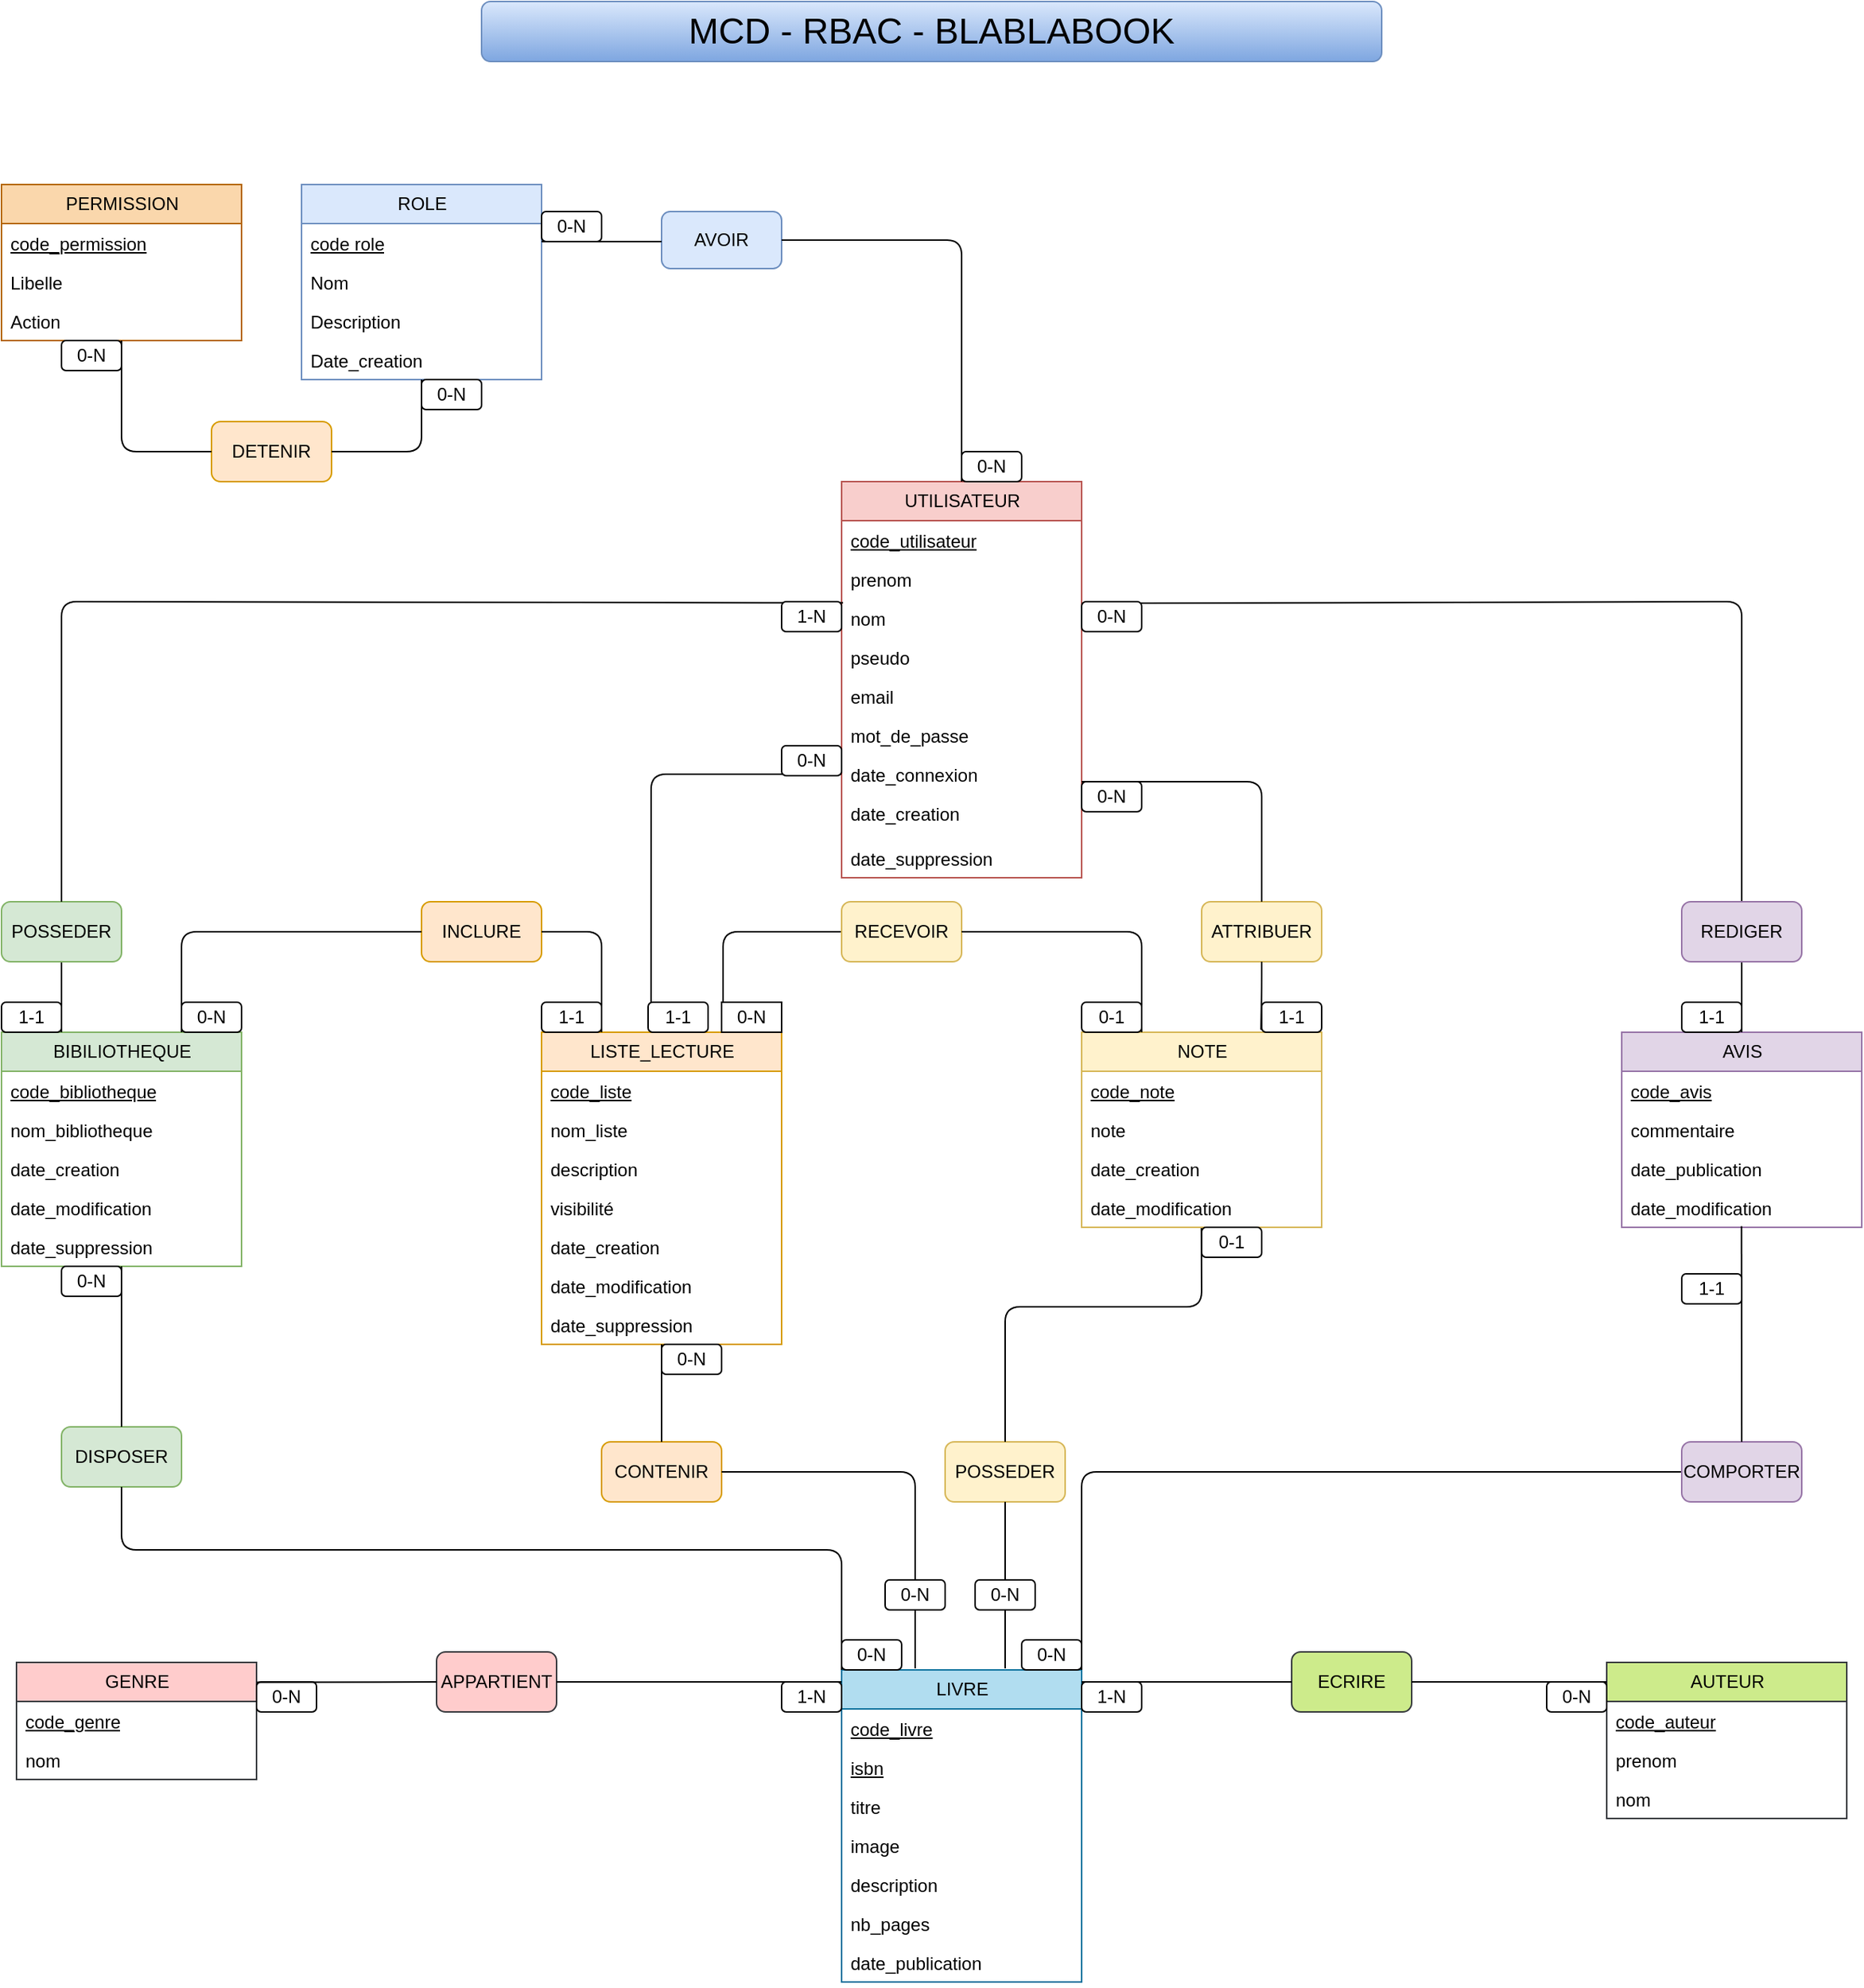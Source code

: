 <mxfile>
    <diagram id="BFmfQF71qOe-HQWVb1QU" name="Page-1">
        <mxGraphModel dx="1032" dy="620" grid="0" gridSize="10" guides="1" tooltips="1" connect="1" arrows="1" fold="1" page="1" pageScale="1" pageWidth="4681" pageHeight="3300" background="#FFFFFF" math="0" shadow="0">
            <root>
                <mxCell id="0"/>
                <mxCell id="1" parent="0"/>
                <mxCell id="2" value="ROLE" style="swimlane;fontStyle=0;childLayout=stackLayout;horizontal=1;startSize=26;fillColor=#dae8fc;horizontalStack=0;resizeParent=1;resizeParentMax=0;resizeLast=0;collapsible=1;marginBottom=0;html=1;strokeColor=#6c8ebf;" parent="1" vertex="1">
                    <mxGeometry x="320" y="242" width="160" height="130" as="geometry"/>
                </mxCell>
                <mxCell id="101" value="&lt;u&gt;code role&lt;/u&gt;" style="text;strokeColor=none;fillColor=none;align=left;verticalAlign=top;spacingLeft=4;spacingRight=4;overflow=hidden;rotatable=0;points=[[0,0.5],[1,0.5]];portConstraint=eastwest;whiteSpace=wrap;html=1;" parent="2" vertex="1">
                    <mxGeometry y="26" width="160" height="26" as="geometry"/>
                </mxCell>
                <mxCell id="3" value="Nom" style="text;strokeColor=none;fillColor=none;align=left;verticalAlign=top;spacingLeft=4;spacingRight=4;overflow=hidden;rotatable=0;points=[[0,0.5],[1,0.5]];portConstraint=eastwest;whiteSpace=wrap;html=1;" parent="2" vertex="1">
                    <mxGeometry y="52" width="160" height="26" as="geometry"/>
                </mxCell>
                <mxCell id="4" value="Description" style="text;strokeColor=none;fillColor=none;align=left;verticalAlign=top;spacingLeft=4;spacingRight=4;overflow=hidden;rotatable=0;points=[[0,0.5],[1,0.5]];portConstraint=eastwest;whiteSpace=wrap;html=1;" parent="2" vertex="1">
                    <mxGeometry y="78" width="160" height="26" as="geometry"/>
                </mxCell>
                <mxCell id="5" value="Date_creation" style="text;strokeColor=none;fillColor=none;align=left;verticalAlign=top;spacingLeft=4;spacingRight=4;overflow=hidden;rotatable=0;points=[[0,0.5],[1,0.5]];portConstraint=eastwest;whiteSpace=wrap;html=1;" parent="2" vertex="1">
                    <mxGeometry y="104" width="160" height="26" as="geometry"/>
                </mxCell>
                <mxCell id="6" value="PERMISSION" style="swimlane;fontStyle=0;childLayout=stackLayout;horizontal=1;startSize=26;fillColor=#fad7ac;horizontalStack=0;resizeParent=1;resizeParentMax=0;resizeLast=0;collapsible=1;marginBottom=0;html=1;strokeColor=#b46504;" parent="1" vertex="1">
                    <mxGeometry x="120" y="242" width="160" height="104" as="geometry"/>
                </mxCell>
                <mxCell id="7" value="&lt;u&gt;code_permission&lt;/u&gt;" style="text;strokeColor=none;fillColor=none;align=left;verticalAlign=top;spacingLeft=4;spacingRight=4;overflow=hidden;rotatable=0;points=[[0,0.5],[1,0.5]];portConstraint=eastwest;whiteSpace=wrap;html=1;" parent="6" vertex="1">
                    <mxGeometry y="26" width="160" height="26" as="geometry"/>
                </mxCell>
                <mxCell id="8" value="Libelle" style="text;strokeColor=none;fillColor=none;align=left;verticalAlign=top;spacingLeft=4;spacingRight=4;overflow=hidden;rotatable=0;points=[[0,0.5],[1,0.5]];portConstraint=eastwest;whiteSpace=wrap;html=1;" parent="6" vertex="1">
                    <mxGeometry y="52" width="160" height="26" as="geometry"/>
                </mxCell>
                <mxCell id="9" value="Action" style="text;strokeColor=none;fillColor=none;align=left;verticalAlign=top;spacingLeft=4;spacingRight=4;overflow=hidden;rotatable=0;points=[[0,0.5],[1,0.5]];portConstraint=eastwest;whiteSpace=wrap;html=1;" parent="6" vertex="1">
                    <mxGeometry y="78" width="160" height="26" as="geometry"/>
                </mxCell>
                <mxCell id="10" value="UTILISATEUR" style="swimlane;fontStyle=0;childLayout=stackLayout;horizontal=1;startSize=26;fillColor=#f8cecc;horizontalStack=0;resizeParent=1;resizeParentMax=0;resizeLast=0;collapsible=1;marginBottom=0;html=1;strokeColor=#b85450;" parent="1" vertex="1">
                    <mxGeometry x="680" y="440" width="160" height="264" as="geometry"/>
                </mxCell>
                <mxCell id="107" value="&lt;u&gt;code_utilisateur&lt;/u&gt;" style="text;strokeColor=none;fillColor=none;align=left;verticalAlign=top;spacingLeft=4;spacingRight=4;overflow=hidden;rotatable=0;points=[[0,0.5],[1,0.5]];portConstraint=eastwest;whiteSpace=wrap;html=1;" parent="10" vertex="1">
                    <mxGeometry y="26" width="160" height="26" as="geometry"/>
                </mxCell>
                <mxCell id="112" value="prenom" style="text;strokeColor=none;fillColor=none;align=left;verticalAlign=top;spacingLeft=4;spacingRight=4;overflow=hidden;rotatable=0;points=[[0,0.5],[1,0.5]];portConstraint=eastwest;whiteSpace=wrap;html=1;" parent="10" vertex="1">
                    <mxGeometry y="52" width="160" height="26" as="geometry"/>
                </mxCell>
                <mxCell id="111" value="nom" style="text;strokeColor=none;fillColor=none;align=left;verticalAlign=top;spacingLeft=4;spacingRight=4;overflow=hidden;rotatable=0;points=[[0,0.5],[1,0.5]];portConstraint=eastwest;whiteSpace=wrap;html=1;" parent="10" vertex="1">
                    <mxGeometry y="78" width="160" height="26" as="geometry"/>
                </mxCell>
                <mxCell id="13" value="pseudo" style="text;strokeColor=none;fillColor=none;align=left;verticalAlign=top;spacingLeft=4;spacingRight=4;overflow=hidden;rotatable=0;points=[[0,0.5],[1,0.5]];portConstraint=eastwest;whiteSpace=wrap;html=1;" parent="10" vertex="1">
                    <mxGeometry y="104" width="160" height="26" as="geometry"/>
                </mxCell>
                <mxCell id="11" value="email" style="text;strokeColor=none;fillColor=none;align=left;verticalAlign=top;spacingLeft=4;spacingRight=4;overflow=hidden;rotatable=0;points=[[0,0.5],[1,0.5]];portConstraint=eastwest;whiteSpace=wrap;html=1;" parent="10" vertex="1">
                    <mxGeometry y="130" width="160" height="26" as="geometry"/>
                </mxCell>
                <mxCell id="12" value="mot_de_passe" style="text;strokeColor=none;fillColor=none;align=left;verticalAlign=top;spacingLeft=4;spacingRight=4;overflow=hidden;rotatable=0;points=[[0,0.5],[1,0.5]];portConstraint=eastwest;whiteSpace=wrap;html=1;" parent="10" vertex="1">
                    <mxGeometry y="156" width="160" height="26" as="geometry"/>
                </mxCell>
                <mxCell id="15" value="date_connexion" style="text;strokeColor=none;fillColor=none;align=left;verticalAlign=top;spacingLeft=4;spacingRight=4;overflow=hidden;rotatable=0;points=[[0,0.5],[1,0.5]];portConstraint=eastwest;whiteSpace=wrap;html=1;" parent="10" vertex="1">
                    <mxGeometry y="182" width="160" height="26" as="geometry"/>
                </mxCell>
                <mxCell id="14" value="date_creation" style="text;strokeColor=none;fillColor=none;align=left;verticalAlign=top;spacingLeft=4;spacingRight=4;overflow=hidden;rotatable=0;points=[[0,0.5],[1,0.5]];portConstraint=eastwest;whiteSpace=wrap;html=1;" parent="10" vertex="1">
                    <mxGeometry y="208" width="160" height="26" as="geometry"/>
                </mxCell>
                <mxCell id="106" value="&lt;u&gt;email&lt;/u&gt;" style="text;strokeColor=none;fillColor=none;align=left;verticalAlign=top;spacingLeft=4;spacingRight=4;overflow=hidden;rotatable=0;points=[[0,0.5],[1,0.5]];portConstraint=eastwest;whiteSpace=wrap;html=1;" parent="10" vertex="1">
                    <mxGeometry y="234" width="160" height="4" as="geometry"/>
                </mxCell>
                <mxCell id="238" value="date_suppression" style="text;strokeColor=none;fillColor=none;align=left;verticalAlign=top;spacingLeft=4;spacingRight=4;overflow=hidden;rotatable=0;points=[[0,0.5],[1,0.5]];portConstraint=eastwest;whiteSpace=wrap;html=1;" parent="10" vertex="1">
                    <mxGeometry y="238" width="160" height="26" as="geometry"/>
                </mxCell>
                <mxCell id="17" value="BIBILIOTHEQUE" style="swimlane;fontStyle=0;childLayout=stackLayout;horizontal=1;startSize=26;fillColor=#d5e8d4;horizontalStack=0;resizeParent=1;resizeParentMax=0;resizeLast=0;collapsible=1;marginBottom=0;html=1;strokeColor=#82b366;" parent="1" vertex="1">
                    <mxGeometry x="120" y="807" width="160" height="156" as="geometry"/>
                </mxCell>
                <mxCell id="100" value="&lt;u&gt;code_bibliotheque&lt;/u&gt;" style="text;strokeColor=none;fillColor=none;align=left;verticalAlign=top;spacingLeft=4;spacingRight=4;overflow=hidden;rotatable=0;points=[[0,0.5],[1,0.5]];portConstraint=eastwest;whiteSpace=wrap;html=1;" parent="17" vertex="1">
                    <mxGeometry y="26" width="160" height="26" as="geometry"/>
                </mxCell>
                <mxCell id="18" value="nom_bibliotheque" style="text;strokeColor=none;fillColor=none;align=left;verticalAlign=top;spacingLeft=4;spacingRight=4;overflow=hidden;rotatable=0;points=[[0,0.5],[1,0.5]];portConstraint=eastwest;whiteSpace=wrap;html=1;" parent="17" vertex="1">
                    <mxGeometry y="52" width="160" height="26" as="geometry"/>
                </mxCell>
                <mxCell id="22" value="&lt;span style=&quot;color: rgb(0, 0, 0);&quot;&gt;date_creation&lt;/span&gt;" style="text;strokeColor=none;fillColor=none;align=left;verticalAlign=top;spacingLeft=4;spacingRight=4;overflow=hidden;rotatable=0;points=[[0,0.5],[1,0.5]];portConstraint=eastwest;whiteSpace=wrap;html=1;" parent="17" vertex="1">
                    <mxGeometry y="78" width="160" height="26" as="geometry"/>
                </mxCell>
                <mxCell id="45" value="date_modification" style="text;strokeColor=none;fillColor=none;align=left;verticalAlign=top;spacingLeft=4;spacingRight=4;overflow=hidden;rotatable=0;points=[[0,0.5],[1,0.5]];portConstraint=eastwest;whiteSpace=wrap;html=1;" parent="17" vertex="1">
                    <mxGeometry y="104" width="160" height="26" as="geometry"/>
                </mxCell>
                <mxCell id="241" value="&lt;span style=&quot;color: rgb(0, 0, 0);&quot;&gt;date_suppression&lt;/span&gt;" style="text;strokeColor=none;fillColor=none;align=left;verticalAlign=top;spacingLeft=4;spacingRight=4;overflow=hidden;rotatable=0;points=[[0,0.5],[1,0.5]];portConstraint=eastwest;whiteSpace=wrap;html=1;" parent="17" vertex="1">
                    <mxGeometry y="130" width="160" height="26" as="geometry"/>
                </mxCell>
                <mxCell id="23" value="AVIS" style="swimlane;fontStyle=0;childLayout=stackLayout;horizontal=1;startSize=26;fillColor=#e1d5e7;horizontalStack=0;resizeParent=1;resizeParentMax=0;resizeLast=0;collapsible=1;marginBottom=0;html=1;strokeColor=#9673a6;" parent="1" vertex="1">
                    <mxGeometry x="1200" y="807" width="160" height="130" as="geometry"/>
                </mxCell>
                <mxCell id="109" value="&lt;u&gt;code_avis&lt;/u&gt;" style="text;strokeColor=none;fillColor=none;align=left;verticalAlign=top;spacingLeft=4;spacingRight=4;overflow=hidden;rotatable=0;points=[[0,0.5],[1,0.5]];portConstraint=eastwest;whiteSpace=wrap;html=1;" parent="23" vertex="1">
                    <mxGeometry y="26" width="160" height="26" as="geometry"/>
                </mxCell>
                <mxCell id="26" value="commentaire" style="text;strokeColor=none;fillColor=none;align=left;verticalAlign=top;spacingLeft=4;spacingRight=4;overflow=hidden;rotatable=0;points=[[0,0.5],[1,0.5]];portConstraint=eastwest;whiteSpace=wrap;html=1;" parent="23" vertex="1">
                    <mxGeometry y="52" width="160" height="26" as="geometry"/>
                </mxCell>
                <mxCell id="27" value="date_publication" style="text;strokeColor=none;fillColor=none;align=left;verticalAlign=top;spacingLeft=4;spacingRight=4;overflow=hidden;rotatable=0;points=[[0,0.5],[1,0.5]];portConstraint=eastwest;whiteSpace=wrap;html=1;" parent="23" vertex="1">
                    <mxGeometry y="78" width="160" height="26" as="geometry"/>
                </mxCell>
                <mxCell id="28" value="date_modification" style="text;strokeColor=none;fillColor=none;align=left;verticalAlign=top;spacingLeft=4;spacingRight=4;overflow=hidden;rotatable=0;points=[[0,0.5],[1,0.5]];portConstraint=eastwest;whiteSpace=wrap;html=1;" parent="23" vertex="1">
                    <mxGeometry y="104" width="160" height="26" as="geometry"/>
                </mxCell>
                <mxCell id="48" value="DETENIR" style="rounded=1;whiteSpace=wrap;html=1;fillColor=#ffe6cc;strokeColor=#d79b00;" parent="1" vertex="1">
                    <mxGeometry x="260" y="400" width="80" height="40" as="geometry"/>
                </mxCell>
                <mxCell id="56" value="AVOIR" style="rounded=1;whiteSpace=wrap;html=1;fillColor=#dae8fc;strokeColor=#6c8ebf;" parent="1" vertex="1">
                    <mxGeometry x="560" y="260" width="80" height="38" as="geometry"/>
                </mxCell>
                <mxCell id="58" value="" style="endArrow=none;html=1;" parent="1" edge="1">
                    <mxGeometry width="50" height="50" relative="1" as="geometry">
                        <mxPoint x="480" y="280" as="sourcePoint"/>
                        <mxPoint x="560" y="280" as="targetPoint"/>
                    </mxGeometry>
                </mxCell>
                <mxCell id="59" value="" style="endArrow=none;html=1;exitX=0.5;exitY=0;exitDx=0;exitDy=0;entryX=1;entryY=0.5;entryDx=0;entryDy=0;" parent="1" source="10" target="56" edge="1">
                    <mxGeometry width="50" height="50" relative="1" as="geometry">
                        <mxPoint x="870" y="768" as="sourcePoint"/>
                        <mxPoint x="639" y="290" as="targetPoint"/>
                        <Array as="points">
                            <mxPoint x="760" y="279"/>
                        </Array>
                    </mxGeometry>
                </mxCell>
                <mxCell id="62" value="" style="endArrow=none;html=1;entryX=0.5;entryY=1;entryDx=0;entryDy=0;exitX=1;exitY=0.5;exitDx=0;exitDy=0;" parent="1" source="48" target="2" edge="1">
                    <mxGeometry width="50" height="50" relative="1" as="geometry">
                        <mxPoint x="560" y="538" as="sourcePoint"/>
                        <mxPoint x="610" y="488" as="targetPoint"/>
                        <Array as="points">
                            <mxPoint x="400" y="420"/>
                        </Array>
                    </mxGeometry>
                </mxCell>
                <mxCell id="63" value="" style="endArrow=none;html=1;exitX=0.5;exitY=1;exitDx=0;exitDy=0;entryX=0;entryY=0.5;entryDx=0;entryDy=0;" parent="1" source="6" target="48" edge="1">
                    <mxGeometry width="50" height="50" relative="1" as="geometry">
                        <mxPoint x="560" y="538" as="sourcePoint"/>
                        <mxPoint x="162" y="440" as="targetPoint"/>
                        <Array as="points">
                            <mxPoint x="200" y="420"/>
                        </Array>
                    </mxGeometry>
                </mxCell>
                <mxCell id="81" value="0-N" style="rounded=1;whiteSpace=wrap;html=1;" parent="1" vertex="1">
                    <mxGeometry x="400" y="372" width="40" height="20" as="geometry"/>
                </mxCell>
                <mxCell id="82" value="0-N" style="rounded=1;whiteSpace=wrap;html=1;" parent="1" vertex="1">
                    <mxGeometry x="160" y="346" width="40" height="20" as="geometry"/>
                </mxCell>
                <mxCell id="99" value="&lt;font style=&quot;font-size: 24px;&quot;&gt;MCD - RBAC - BLABLABOOK&lt;/font&gt;" style="rounded=1;whiteSpace=wrap;html=1;fillColor=#dae8fc;gradientColor=#7ea6e0;strokeColor=#6c8ebf;" parent="1" vertex="1">
                    <mxGeometry x="440" y="120" width="600" height="40" as="geometry"/>
                </mxCell>
                <mxCell id="113" value="NOTE" style="swimlane;fontStyle=0;childLayout=stackLayout;horizontal=1;startSize=26;fillColor=#fff2cc;horizontalStack=0;resizeParent=1;resizeParentMax=0;resizeLast=0;collapsible=1;marginBottom=0;html=1;strokeColor=#d6b656;" parent="1" vertex="1">
                    <mxGeometry x="840" y="807" width="160" height="130" as="geometry"/>
                </mxCell>
                <mxCell id="114" value="&lt;u&gt;code_note&lt;/u&gt;" style="text;strokeColor=none;fillColor=none;align=left;verticalAlign=top;spacingLeft=4;spacingRight=4;overflow=hidden;rotatable=0;points=[[0,0.5],[1,0.5]];portConstraint=eastwest;whiteSpace=wrap;html=1;" parent="113" vertex="1">
                    <mxGeometry y="26" width="160" height="26" as="geometry"/>
                </mxCell>
                <mxCell id="116" value="note" style="text;strokeColor=none;fillColor=none;align=left;verticalAlign=top;spacingLeft=4;spacingRight=4;overflow=hidden;rotatable=0;points=[[0,0.5],[1,0.5]];portConstraint=eastwest;whiteSpace=wrap;html=1;" parent="113" vertex="1">
                    <mxGeometry y="52" width="160" height="26" as="geometry"/>
                </mxCell>
                <mxCell id="118" value="date_creation" style="text;strokeColor=none;fillColor=none;align=left;verticalAlign=top;spacingLeft=4;spacingRight=4;overflow=hidden;rotatable=0;points=[[0,0.5],[1,0.5]];portConstraint=eastwest;whiteSpace=wrap;html=1;" parent="113" vertex="1">
                    <mxGeometry y="78" width="160" height="26" as="geometry"/>
                </mxCell>
                <mxCell id="244" value="date_modification" style="text;strokeColor=none;fillColor=none;align=left;verticalAlign=top;spacingLeft=4;spacingRight=4;overflow=hidden;rotatable=0;points=[[0,0.5],[1,0.5]];portConstraint=eastwest;whiteSpace=wrap;html=1;" parent="113" vertex="1">
                    <mxGeometry y="104" width="160" height="26" as="geometry"/>
                </mxCell>
                <mxCell id="120" value="LIVRE" style="swimlane;fontStyle=0;childLayout=stackLayout;horizontal=1;startSize=26;fillColor=#b1ddf0;horizontalStack=0;resizeParent=1;resizeParentMax=0;resizeLast=0;collapsible=1;marginBottom=0;html=1;strokeColor=#10739e;" parent="1" vertex="1">
                    <mxGeometry x="680" y="1232" width="160" height="208" as="geometry"/>
                </mxCell>
                <mxCell id="121" value="&lt;u&gt;code_livre&lt;/u&gt;" style="text;strokeColor=none;fillColor=none;align=left;verticalAlign=top;spacingLeft=4;spacingRight=4;overflow=hidden;rotatable=0;points=[[0,0.5],[1,0.5]];portConstraint=eastwest;whiteSpace=wrap;html=1;" parent="120" vertex="1">
                    <mxGeometry y="26" width="160" height="26" as="geometry"/>
                </mxCell>
                <mxCell id="239" value="&lt;u&gt;isbn&lt;/u&gt;" style="text;strokeColor=none;fillColor=none;align=left;verticalAlign=top;spacingLeft=4;spacingRight=4;overflow=hidden;rotatable=0;points=[[0,0.5],[1,0.5]];portConstraint=eastwest;whiteSpace=wrap;html=1;" parent="120" vertex="1">
                    <mxGeometry y="52" width="160" height="26" as="geometry"/>
                </mxCell>
                <mxCell id="124" value="titre" style="text;strokeColor=none;fillColor=none;align=left;verticalAlign=top;spacingLeft=4;spacingRight=4;overflow=hidden;rotatable=0;points=[[0,0.5],[1,0.5]];portConstraint=eastwest;whiteSpace=wrap;html=1;" parent="120" vertex="1">
                    <mxGeometry y="78" width="160" height="26" as="geometry"/>
                </mxCell>
                <mxCell id="127" value="image&lt;div&gt;&lt;br&gt;&lt;/div&gt;" style="text;strokeColor=none;fillColor=none;align=left;verticalAlign=top;spacingLeft=4;spacingRight=4;overflow=hidden;rotatable=0;points=[[0,0.5],[1,0.5]];portConstraint=eastwest;whiteSpace=wrap;html=1;" parent="120" vertex="1">
                    <mxGeometry y="104" width="160" height="26" as="geometry"/>
                </mxCell>
                <mxCell id="123" value="description" style="text;strokeColor=none;fillColor=none;align=left;verticalAlign=top;spacingLeft=4;spacingRight=4;overflow=hidden;rotatable=0;points=[[0,0.5],[1,0.5]];portConstraint=eastwest;whiteSpace=wrap;html=1;" parent="120" vertex="1">
                    <mxGeometry y="130" width="160" height="26" as="geometry"/>
                </mxCell>
                <mxCell id="240" value="nb_pages" style="text;strokeColor=none;fillColor=none;align=left;verticalAlign=top;spacingLeft=4;spacingRight=4;overflow=hidden;rotatable=0;points=[[0,0.5],[1,0.5]];portConstraint=eastwest;whiteSpace=wrap;html=1;" parent="120" vertex="1">
                    <mxGeometry y="156" width="160" height="26" as="geometry"/>
                </mxCell>
                <mxCell id="125" value="date_publication" style="text;strokeColor=none;fillColor=none;align=left;verticalAlign=top;spacingLeft=4;spacingRight=4;overflow=hidden;rotatable=0;points=[[0,0.5],[1,0.5]];portConstraint=eastwest;whiteSpace=wrap;html=1;" parent="120" vertex="1">
                    <mxGeometry y="182" width="160" height="26" as="geometry"/>
                </mxCell>
                <mxCell id="128" value="LISTE_LECTURE" style="swimlane;fontStyle=0;childLayout=stackLayout;horizontal=1;startSize=26;fillColor=#ffe6cc;horizontalStack=0;resizeParent=1;resizeParentMax=0;resizeLast=0;collapsible=1;marginBottom=0;html=1;strokeColor=#d79b00;" parent="1" vertex="1">
                    <mxGeometry x="480" y="807" width="160" height="208" as="geometry"/>
                </mxCell>
                <mxCell id="129" value="&lt;u&gt;code_liste&lt;/u&gt;" style="text;strokeColor=none;fillColor=none;align=left;verticalAlign=top;spacingLeft=4;spacingRight=4;overflow=hidden;rotatable=0;points=[[0,0.5],[1,0.5]];portConstraint=eastwest;whiteSpace=wrap;html=1;" parent="128" vertex="1">
                    <mxGeometry y="26" width="160" height="26" as="geometry"/>
                </mxCell>
                <mxCell id="130" value="nom_liste" style="text;strokeColor=none;fillColor=none;align=left;verticalAlign=top;spacingLeft=4;spacingRight=4;overflow=hidden;rotatable=0;points=[[0,0.5],[1,0.5]];portConstraint=eastwest;whiteSpace=wrap;html=1;" parent="128" vertex="1">
                    <mxGeometry y="52" width="160" height="26" as="geometry"/>
                </mxCell>
                <mxCell id="131" value="description" style="text;strokeColor=none;fillColor=none;align=left;verticalAlign=top;spacingLeft=4;spacingRight=4;overflow=hidden;rotatable=0;points=[[0,0.5],[1,0.5]];portConstraint=eastwest;whiteSpace=wrap;html=1;" parent="128" vertex="1">
                    <mxGeometry y="78" width="160" height="26" as="geometry"/>
                </mxCell>
                <mxCell id="132" value="visibilité" style="text;strokeColor=none;fillColor=none;align=left;verticalAlign=top;spacingLeft=4;spacingRight=4;overflow=hidden;rotatable=0;points=[[0,0.5],[1,0.5]];portConstraint=eastwest;whiteSpace=wrap;html=1;" parent="128" vertex="1">
                    <mxGeometry y="104" width="160" height="26" as="geometry"/>
                </mxCell>
                <mxCell id="133" value="date_creation" style="text;strokeColor=none;fillColor=none;align=left;verticalAlign=top;spacingLeft=4;spacingRight=4;overflow=hidden;rotatable=0;points=[[0,0.5],[1,0.5]];portConstraint=eastwest;whiteSpace=wrap;html=1;" parent="128" vertex="1">
                    <mxGeometry y="130" width="160" height="26" as="geometry"/>
                </mxCell>
                <mxCell id="134" value="date_modification" style="text;strokeColor=none;fillColor=none;align=left;verticalAlign=top;spacingLeft=4;spacingRight=4;overflow=hidden;rotatable=0;points=[[0,0.5],[1,0.5]];portConstraint=eastwest;whiteSpace=wrap;html=1;" parent="128" vertex="1">
                    <mxGeometry y="156" width="160" height="26" as="geometry"/>
                </mxCell>
                <mxCell id="243" value="date_suppression" style="text;strokeColor=none;fillColor=none;align=left;verticalAlign=top;spacingLeft=4;spacingRight=4;overflow=hidden;rotatable=0;points=[[0,0.5],[1,0.5]];portConstraint=eastwest;whiteSpace=wrap;html=1;" parent="128" vertex="1">
                    <mxGeometry y="182" width="160" height="26" as="geometry"/>
                </mxCell>
                <mxCell id="141" value="" style="endArrow=none;html=1;entryX=1;entryY=0.121;entryDx=0;entryDy=0;entryPerimeter=0;exitX=0.5;exitY=0;exitDx=0;exitDy=0;" parent="1" source="149" target="111" edge="1">
                    <mxGeometry width="50" height="50" relative="1" as="geometry">
                        <mxPoint x="1100" y="659" as="sourcePoint"/>
                        <mxPoint x="970" y="910" as="targetPoint"/>
                        <Array as="points">
                            <mxPoint x="1280" y="520"/>
                        </Array>
                    </mxGeometry>
                </mxCell>
                <mxCell id="146" value="" style="endArrow=none;html=1;entryX=0.5;entryY=1;entryDx=0;entryDy=0;exitX=1;exitY=1;exitDx=0;exitDy=0;" parent="1" source="202" target="162" edge="1">
                    <mxGeometry width="50" height="50" relative="1" as="geometry">
                        <mxPoint x="800" y="1141" as="sourcePoint"/>
                        <mxPoint x="1100" y="1330" as="targetPoint"/>
                        <Array as="points">
                            <mxPoint x="840" y="1100"/>
                            <mxPoint x="1280" y="1100"/>
                        </Array>
                    </mxGeometry>
                </mxCell>
                <mxCell id="147" value="" style="endArrow=none;html=1;exitX=0.25;exitY=0;exitDx=0;exitDy=0;entryX=0.5;entryY=1;entryDx=0;entryDy=0;" parent="1" source="17" target="169" edge="1">
                    <mxGeometry width="50" height="50" relative="1" as="geometry">
                        <mxPoint x="920" y="840" as="sourcePoint"/>
                        <mxPoint x="410" y="680" as="targetPoint"/>
                        <Array as="points"/>
                    </mxGeometry>
                </mxCell>
                <mxCell id="148" value="" style="endArrow=none;html=1;entryX=0;entryY=0.5;entryDx=0;entryDy=0;exitX=0.75;exitY=0;exitDx=0;exitDy=0;" parent="1" source="128" target="167" edge="1">
                    <mxGeometry width="50" height="50" relative="1" as="geometry">
                        <mxPoint x="650" y="1090" as="sourcePoint"/>
                        <mxPoint x="540" y="850" as="targetPoint"/>
                        <Array as="points">
                            <mxPoint x="601" y="800"/>
                            <mxPoint x="601" y="740"/>
                            <mxPoint x="640" y="740"/>
                        </Array>
                    </mxGeometry>
                </mxCell>
                <mxCell id="151" value="" style="endArrow=none;html=1;entryX=0.5;entryY=1;entryDx=0;entryDy=0;exitX=0.5;exitY=0;exitDx=0;exitDy=0;" parent="1" source="23" target="149" edge="1">
                    <mxGeometry width="50" height="50" relative="1" as="geometry">
                        <mxPoint x="1130" y="940" as="sourcePoint"/>
                        <mxPoint x="891" y="659" as="targetPoint"/>
                        <Array as="points"/>
                    </mxGeometry>
                </mxCell>
                <mxCell id="149" value="REDIGER" style="rounded=1;whiteSpace=wrap;html=1;fillColor=#e1d5e7;strokeColor=#9673a6;" parent="1" vertex="1">
                    <mxGeometry x="1240" y="720" width="80" height="40" as="geometry"/>
                </mxCell>
                <mxCell id="152" value="ATTRIBUER" style="rounded=1;whiteSpace=wrap;html=1;fillColor=#fff2cc;strokeColor=#d6b656;" parent="1" vertex="1">
                    <mxGeometry x="920" y="720" width="80" height="40" as="geometry"/>
                </mxCell>
                <mxCell id="154" value="" style="endArrow=none;html=1;entryX=0;entryY=0;entryDx=0;entryDy=0;exitX=0.5;exitY=0;exitDx=0;exitDy=0;" parent="1" source="152" target="191" edge="1">
                    <mxGeometry width="50" height="50" relative="1" as="geometry">
                        <mxPoint x="920" y="760" as="sourcePoint"/>
                        <mxPoint x="810" y="680" as="targetPoint"/>
                        <Array as="points">
                            <mxPoint x="960" y="640"/>
                        </Array>
                    </mxGeometry>
                </mxCell>
                <mxCell id="155" value="" style="endArrow=none;html=1;entryX=0.5;entryY=1;entryDx=0;entryDy=0;exitX=-0.011;exitY=0.916;exitDx=0;exitDy=0;exitPerimeter=0;" parent="1" source="192" target="152" edge="1">
                    <mxGeometry width="50" height="50" relative="1" as="geometry">
                        <mxPoint x="957" y="805" as="sourcePoint"/>
                        <mxPoint x="540" y="850" as="targetPoint"/>
                        <Array as="points">
                            <mxPoint x="960" y="777"/>
                        </Array>
                    </mxGeometry>
                </mxCell>
                <mxCell id="156" value="INCLURE" style="rounded=1;whiteSpace=wrap;html=1;fillColor=#ffe6cc;strokeColor=#d79b00;" parent="1" vertex="1">
                    <mxGeometry x="400" y="720" width="80" height="40" as="geometry"/>
                </mxCell>
                <mxCell id="157" value="" style="endArrow=none;html=1;entryX=0;entryY=0.5;entryDx=0;entryDy=0;exitX=0.75;exitY=0;exitDx=0;exitDy=0;" parent="1" source="17" target="156" edge="1">
                    <mxGeometry width="50" height="50" relative="1" as="geometry">
                        <mxPoint x="490" y="900" as="sourcePoint"/>
                        <mxPoint x="540" y="850" as="targetPoint"/>
                        <Array as="points">
                            <mxPoint x="240" y="740"/>
                        </Array>
                    </mxGeometry>
                </mxCell>
                <mxCell id="158" value="" style="endArrow=none;html=1;entryX=0.25;entryY=0;entryDx=0;entryDy=0;exitX=1;exitY=0.5;exitDx=0;exitDy=0;" parent="1" source="156" target="128" edge="1">
                    <mxGeometry width="50" height="50" relative="1" as="geometry">
                        <mxPoint x="490" y="900" as="sourcePoint"/>
                        <mxPoint x="540" y="850" as="targetPoint"/>
                        <Array as="points">
                            <mxPoint x="520" y="740"/>
                        </Array>
                    </mxGeometry>
                </mxCell>
                <mxCell id="159" value="&lt;span style=&quot;color: rgb(0, 0, 0);&quot;&gt;DISPOSER&lt;/span&gt;" style="rounded=1;whiteSpace=wrap;html=1;fillColor=#d5e8d4;strokeColor=#82b366;" parent="1" vertex="1">
                    <mxGeometry x="160" y="1070" width="80" height="40" as="geometry"/>
                </mxCell>
                <mxCell id="160" value="" style="endArrow=none;html=1;exitX=0.5;exitY=0;exitDx=0;exitDy=0;entryX=1;entryY=0;entryDx=0;entryDy=0;" parent="1" source="159" target="188" edge="1">
                    <mxGeometry width="50" height="50" relative="1" as="geometry">
                        <mxPoint x="490" y="900" as="sourcePoint"/>
                        <mxPoint x="200" y="993" as="targetPoint"/>
                        <Array as="points">
                            <mxPoint x="200" y="1040"/>
                        </Array>
                    </mxGeometry>
                </mxCell>
                <mxCell id="161" value="" style="endArrow=none;html=1;exitX=0.5;exitY=1;exitDx=0;exitDy=0;entryX=0;entryY=0;entryDx=0;entryDy=0;" parent="1" source="159" target="120" edge="1">
                    <mxGeometry width="50" height="50" relative="1" as="geometry">
                        <mxPoint x="490" y="900" as="sourcePoint"/>
                        <mxPoint x="680" y="1227" as="targetPoint"/>
                        <Array as="points">
                            <mxPoint x="200" y="1152"/>
                            <mxPoint x="680" y="1152"/>
                        </Array>
                    </mxGeometry>
                </mxCell>
                <mxCell id="162" value="&lt;span style=&quot;color: rgb(0, 0, 0);&quot;&gt;COMPORTER&lt;/span&gt;" style="rounded=1;whiteSpace=wrap;html=1;fillColor=#e1d5e7;strokeColor=#9673a6;" parent="1" vertex="1">
                    <mxGeometry x="1240" y="1080" width="80" height="40" as="geometry"/>
                </mxCell>
                <mxCell id="163" value="" style="endArrow=none;html=1;exitX=0.5;exitY=0;exitDx=0;exitDy=0;entryX=0.499;entryY=0.97;entryDx=0;entryDy=0;entryPerimeter=0;" parent="1" source="162" target="28" edge="1">
                    <mxGeometry width="50" height="50" relative="1" as="geometry">
                        <mxPoint x="480" y="900" as="sourcePoint"/>
                        <mxPoint x="1280" y="970" as="targetPoint"/>
                    </mxGeometry>
                </mxCell>
                <mxCell id="164" value="&lt;span style=&quot;color: rgb(0, 0, 0);&quot;&gt;POSSEDER&lt;/span&gt;" style="rounded=1;whiteSpace=wrap;html=1;fillColor=#fff2cc;strokeColor=#d6b656;" parent="1" vertex="1">
                    <mxGeometry x="749" y="1080" width="80" height="40" as="geometry"/>
                </mxCell>
                <mxCell id="166" value="" style="endArrow=none;html=1;entryX=0.499;entryY=1.019;entryDx=0;entryDy=0;entryPerimeter=0;exitX=0.5;exitY=0;exitDx=0;exitDy=0;" parent="1" source="164" target="244" edge="1">
                    <mxGeometry width="50" height="50" relative="1" as="geometry">
                        <mxPoint x="480" y="900" as="sourcePoint"/>
                        <mxPoint x="530" y="850" as="targetPoint"/>
                        <Array as="points">
                            <mxPoint x="789" y="990"/>
                            <mxPoint x="920" y="990"/>
                        </Array>
                    </mxGeometry>
                </mxCell>
                <mxCell id="167" value="&lt;span style=&quot;color: rgb(0, 0, 0);&quot;&gt;RECEVOIR&lt;/span&gt;" style="rounded=1;whiteSpace=wrap;html=1;fillColor=#fff2cc;strokeColor=#d6b656;" parent="1" vertex="1">
                    <mxGeometry x="680" y="720" width="80" height="40" as="geometry"/>
                </mxCell>
                <mxCell id="168" value="" style="endArrow=none;html=1;entryX=0.25;entryY=0;entryDx=0;entryDy=0;exitX=1;exitY=0.5;exitDx=0;exitDy=0;" parent="1" source="167" target="113" edge="1">
                    <mxGeometry width="50" height="50" relative="1" as="geometry">
                        <mxPoint x="480" y="900" as="sourcePoint"/>
                        <mxPoint x="530" y="850" as="targetPoint"/>
                        <Array as="points">
                            <mxPoint x="800" y="740"/>
                            <mxPoint x="880" y="740"/>
                            <mxPoint x="880" y="800"/>
                        </Array>
                    </mxGeometry>
                </mxCell>
                <mxCell id="169" value="POSSEDER" style="rounded=1;whiteSpace=wrap;html=1;fillColor=#d5e8d4;strokeColor=#82b366;" parent="1" vertex="1">
                    <mxGeometry x="120" y="720" width="80" height="40" as="geometry"/>
                </mxCell>
                <mxCell id="170" value="" style="endArrow=none;html=1;entryX=0.006;entryY=0.108;entryDx=0;entryDy=0;entryPerimeter=0;exitX=0.5;exitY=0;exitDx=0;exitDy=0;" parent="1" source="169" target="111" edge="1">
                    <mxGeometry width="50" height="50" relative="1" as="geometry">
                        <mxPoint x="160" y="710" as="sourcePoint"/>
                        <mxPoint x="530" y="850" as="targetPoint"/>
                        <Array as="points">
                            <mxPoint x="160" y="520"/>
                        </Array>
                    </mxGeometry>
                </mxCell>
                <mxCell id="179" value="0-N" style="rounded=1;whiteSpace=wrap;html=1;" parent="1" vertex="1">
                    <mxGeometry x="760" y="420" width="40" height="20" as="geometry"/>
                </mxCell>
                <mxCell id="180" value="0-N" style="rounded=1;whiteSpace=wrap;html=1;" parent="1" vertex="1">
                    <mxGeometry x="480" y="260" width="40" height="20" as="geometry"/>
                </mxCell>
                <mxCell id="181" value="1-N" style="rounded=1;whiteSpace=wrap;html=1;" parent="1" vertex="1">
                    <mxGeometry x="640" y="520" width="40" height="20" as="geometry"/>
                </mxCell>
                <mxCell id="182" value="1-1" style="rounded=1;whiteSpace=wrap;html=1;" parent="1" vertex="1">
                    <mxGeometry x="120" y="787" width="40" height="20" as="geometry"/>
                </mxCell>
                <mxCell id="183" value="0-N" style="rounded=1;whiteSpace=wrap;html=1;" parent="1" vertex="1">
                    <mxGeometry x="560" y="1015" width="40" height="20" as="geometry"/>
                </mxCell>
                <mxCell id="184" value="0-N" style="rounded=1;whiteSpace=wrap;html=1;" parent="1" vertex="1">
                    <mxGeometry x="680" y="1212" width="40" height="20" as="geometry"/>
                </mxCell>
                <mxCell id="185" value="CONTENIR" style="rounded=1;whiteSpace=wrap;html=1;fillColor=#ffe6cc;strokeColor=#d79b00;" parent="1" vertex="1">
                    <mxGeometry x="520" y="1080" width="80" height="40" as="geometry"/>
                </mxCell>
                <mxCell id="188" value="0-N" style="rounded=1;whiteSpace=wrap;html=1;" parent="1" vertex="1">
                    <mxGeometry x="160" y="963" width="40" height="20" as="geometry"/>
                </mxCell>
                <mxCell id="190" value="0-1" style="rounded=1;whiteSpace=wrap;html=1;" parent="1" vertex="1">
                    <mxGeometry x="840" y="787" width="40" height="20" as="geometry"/>
                </mxCell>
                <mxCell id="191" value="0-N" style="rounded=1;whiteSpace=wrap;html=1;" parent="1" vertex="1">
                    <mxGeometry x="840" y="640" width="40" height="20" as="geometry"/>
                </mxCell>
                <mxCell id="192" value="1-1" style="rounded=1;whiteSpace=wrap;html=1;" parent="1" vertex="1">
                    <mxGeometry x="960" y="787" width="40" height="20" as="geometry"/>
                </mxCell>
                <mxCell id="194" value="1-1" style="rounded=1;whiteSpace=wrap;html=1;" parent="1" vertex="1">
                    <mxGeometry x="1240" y="968" width="40" height="20" as="geometry"/>
                </mxCell>
                <mxCell id="196" value="1-1" style="rounded=1;whiteSpace=wrap;html=1;" parent="1" vertex="1">
                    <mxGeometry x="1240" y="787" width="40" height="20" as="geometry"/>
                </mxCell>
                <mxCell id="197" value="0-N" style="rounded=1;whiteSpace=wrap;html=1;" parent="1" vertex="1">
                    <mxGeometry x="840" y="520" width="40" height="20" as="geometry"/>
                </mxCell>
                <mxCell id="198" value="1-1" style="rounded=1;whiteSpace=wrap;html=1;" parent="1" vertex="1">
                    <mxGeometry x="480" y="787" width="40" height="20" as="geometry"/>
                </mxCell>
                <mxCell id="199" value="0-N" style="rounded=1;whiteSpace=wrap;html=1;" parent="1" vertex="1">
                    <mxGeometry x="240" y="787" width="40" height="20" as="geometry"/>
                </mxCell>
                <mxCell id="200" value="0-1" style="rounded=1;whiteSpace=wrap;html=1;" parent="1" vertex="1">
                    <mxGeometry x="920" y="937" width="40" height="20" as="geometry"/>
                </mxCell>
                <mxCell id="201" value="0-N" style="rounded=1;whiteSpace=wrap;html=1;arcSize=0;" parent="1" vertex="1">
                    <mxGeometry x="600" y="787" width="40" height="20" as="geometry"/>
                </mxCell>
                <mxCell id="202" value="0-N" style="rounded=1;whiteSpace=wrap;html=1;" parent="1" vertex="1">
                    <mxGeometry x="800" y="1212" width="40" height="20" as="geometry"/>
                </mxCell>
                <mxCell id="205" value="" style="endArrow=none;html=1;entryX=0;entryY=0;entryDx=0;entryDy=0;" parent="1" target="183" edge="1">
                    <mxGeometry width="50" height="50" relative="1" as="geometry">
                        <mxPoint x="560" y="1080" as="sourcePoint"/>
                        <mxPoint x="560" y="1041" as="targetPoint"/>
                    </mxGeometry>
                </mxCell>
                <mxCell id="206" value="" style="endArrow=none;html=1;exitX=1;exitY=0.5;exitDx=0;exitDy=0;entryX=0.5;entryY=0;entryDx=0;entryDy=0;" parent="1" source="185" target="189" edge="1">
                    <mxGeometry width="50" height="50" relative="1" as="geometry">
                        <mxPoint x="870" y="850" as="sourcePoint"/>
                        <mxPoint x="720" y="1228" as="targetPoint"/>
                        <Array as="points">
                            <mxPoint x="729" y="1100"/>
                        </Array>
                    </mxGeometry>
                </mxCell>
                <mxCell id="208" value="AUTEUR" style="swimlane;fontStyle=0;childLayout=stackLayout;horizontal=1;startSize=26;fillColor=#cdeb8b;horizontalStack=0;resizeParent=1;resizeParentMax=0;resizeLast=0;collapsible=1;marginBottom=0;html=1;strokeColor=#36393d;" parent="1" vertex="1">
                    <mxGeometry x="1190" y="1227" width="160" height="104" as="geometry"/>
                </mxCell>
                <mxCell id="209" value="&lt;u&gt;code_auteur&lt;/u&gt;" style="text;strokeColor=none;fillColor=none;align=left;verticalAlign=top;spacingLeft=4;spacingRight=4;overflow=hidden;rotatable=0;points=[[0,0.5],[1,0.5]];portConstraint=eastwest;whiteSpace=wrap;html=1;" parent="208" vertex="1">
                    <mxGeometry y="26" width="160" height="26" as="geometry"/>
                </mxCell>
                <mxCell id="210" value="prenom" style="text;strokeColor=none;fillColor=none;align=left;verticalAlign=top;spacingLeft=4;spacingRight=4;overflow=hidden;rotatable=0;points=[[0,0.5],[1,0.5]];portConstraint=eastwest;whiteSpace=wrap;html=1;" parent="208" vertex="1">
                    <mxGeometry y="52" width="160" height="26" as="geometry"/>
                </mxCell>
                <mxCell id="211" value="nom" style="text;strokeColor=none;fillColor=none;align=left;verticalAlign=top;spacingLeft=4;spacingRight=4;overflow=hidden;rotatable=0;points=[[0,0.5],[1,0.5]];portConstraint=eastwest;whiteSpace=wrap;html=1;" parent="208" vertex="1">
                    <mxGeometry y="78" width="160" height="26" as="geometry"/>
                </mxCell>
                <mxCell id="216" value="GENRE" style="swimlane;fontStyle=0;childLayout=stackLayout;horizontal=1;startSize=26;fillColor=#ffcccc;horizontalStack=0;resizeParent=1;resizeParentMax=0;resizeLast=0;collapsible=1;marginBottom=0;html=1;strokeColor=#36393d;" parent="1" vertex="1">
                    <mxGeometry x="130" y="1227" width="160" height="78" as="geometry"/>
                </mxCell>
                <mxCell id="217" value="&lt;u&gt;code_genre&lt;/u&gt;" style="text;strokeColor=none;fillColor=none;align=left;verticalAlign=top;spacingLeft=4;spacingRight=4;overflow=hidden;rotatable=0;points=[[0,0.5],[1,0.5]];portConstraint=eastwest;whiteSpace=wrap;html=1;" parent="216" vertex="1">
                    <mxGeometry y="26" width="160" height="26" as="geometry"/>
                </mxCell>
                <mxCell id="218" value="nom" style="text;strokeColor=none;fillColor=none;align=left;verticalAlign=top;spacingLeft=4;spacingRight=4;overflow=hidden;rotatable=0;points=[[0,0.5],[1,0.5]];portConstraint=eastwest;whiteSpace=wrap;html=1;" parent="216" vertex="1">
                    <mxGeometry y="52" width="160" height="26" as="geometry"/>
                </mxCell>
                <mxCell id="223" value="ECRIRE" style="rounded=1;whiteSpace=wrap;html=1;fillColor=#cdeb8b;strokeColor=#36393d;" parent="1" vertex="1">
                    <mxGeometry x="980" y="1220" width="80" height="40" as="geometry"/>
                </mxCell>
                <mxCell id="224" value="APPARTIENT" style="rounded=1;whiteSpace=wrap;html=1;fillColor=#ffcccc;strokeColor=#36393d;" parent="1" vertex="1">
                    <mxGeometry x="410" y="1220" width="80" height="40" as="geometry"/>
                </mxCell>
                <mxCell id="225" value="" style="endArrow=none;html=1;exitX=1;exitY=0.5;exitDx=0;exitDy=0;entryX=1;entryY=0;entryDx=0;entryDy=0;" parent="1" source="223" target="233" edge="1">
                    <mxGeometry width="50" height="50" relative="1" as="geometry">
                        <mxPoint x="1070" y="1150" as="sourcePoint"/>
                        <mxPoint x="1199" y="1150" as="targetPoint"/>
                    </mxGeometry>
                </mxCell>
                <mxCell id="226" value="" style="endArrow=none;html=1;exitX=0;exitY=0;exitDx=0;exitDy=0;" parent="1" source="230" edge="1">
                    <mxGeometry width="50" height="50" relative="1" as="geometry">
                        <mxPoint x="840" y="1150" as="sourcePoint"/>
                        <mxPoint x="980" y="1240" as="targetPoint"/>
                    </mxGeometry>
                </mxCell>
                <mxCell id="230" value="1-N" style="rounded=1;whiteSpace=wrap;html=1;" parent="1" vertex="1">
                    <mxGeometry x="840" y="1240" width="40" height="20" as="geometry"/>
                </mxCell>
                <mxCell id="233" value="0-N" style="rounded=1;whiteSpace=wrap;html=1;" parent="1" vertex="1">
                    <mxGeometry x="1150" y="1240" width="40" height="20" as="geometry"/>
                </mxCell>
                <mxCell id="234" value="0-N" style="rounded=1;whiteSpace=wrap;html=1;" parent="1" vertex="1">
                    <mxGeometry x="290" y="1240" width="40" height="20" as="geometry"/>
                </mxCell>
                <mxCell id="235" value="1-N" style="rounded=1;whiteSpace=wrap;html=1;" parent="1" vertex="1">
                    <mxGeometry x="640" y="1240" width="40" height="20" as="geometry"/>
                </mxCell>
                <mxCell id="236" value="" style="endArrow=none;html=1;exitX=1.001;exitY=0.17;exitDx=0;exitDy=0;exitPerimeter=0;" parent="1" source="216" edge="1">
                    <mxGeometry width="50" height="50" relative="1" as="geometry">
                        <mxPoint x="560" y="1190" as="sourcePoint"/>
                        <mxPoint x="410" y="1240" as="targetPoint"/>
                    </mxGeometry>
                </mxCell>
                <mxCell id="237" value="" style="endArrow=none;html=1;exitX=1;exitY=0.5;exitDx=0;exitDy=0;" parent="1" source="224" edge="1">
                    <mxGeometry width="50" height="50" relative="1" as="geometry">
                        <mxPoint x="560" y="1190" as="sourcePoint"/>
                        <mxPoint x="680" y="1240" as="targetPoint"/>
                    </mxGeometry>
                </mxCell>
                <mxCell id="189" value="0-N" style="rounded=1;whiteSpace=wrap;html=1;" parent="1" vertex="1">
                    <mxGeometry x="709" y="1172" width="40" height="20" as="geometry"/>
                </mxCell>
                <mxCell id="245" value="" style="endArrow=none;html=1;exitX=0.5;exitY=0;exitDx=0;exitDy=0;entryX=0.5;entryY=1;entryDx=0;entryDy=0;" parent="1" source="193" target="164" edge="1">
                    <mxGeometry width="50" height="50" relative="1" as="geometry">
                        <mxPoint x="785" y="1230" as="sourcePoint"/>
                        <mxPoint x="788" y="1145" as="targetPoint"/>
                    </mxGeometry>
                </mxCell>
                <mxCell id="246" value="" style="endArrow=none;html=1;" parent="1" target="193" edge="1">
                    <mxGeometry width="50" height="50" relative="1" as="geometry">
                        <mxPoint x="789" y="1231" as="sourcePoint"/>
                        <mxPoint x="788" y="1145" as="targetPoint"/>
                    </mxGeometry>
                </mxCell>
                <mxCell id="193" value="0-N" style="rounded=1;whiteSpace=wrap;html=1;" parent="1" vertex="1">
                    <mxGeometry x="769" y="1172" width="40" height="20" as="geometry"/>
                </mxCell>
                <mxCell id="247" value="" style="endArrow=none;html=1;entryX=0.5;entryY=1;entryDx=0;entryDy=0;" parent="1" target="189" edge="1">
                    <mxGeometry width="50" height="50" relative="1" as="geometry">
                        <mxPoint x="729" y="1231" as="sourcePoint"/>
                        <mxPoint x="774" y="1105" as="targetPoint"/>
                    </mxGeometry>
                </mxCell>
                <mxCell id="249" value="" style="endArrow=none;html=1;entryX=0;entryY=0.5;entryDx=0;entryDy=0;exitX=0.456;exitY=0;exitDx=0;exitDy=0;exitPerimeter=0;" parent="1" source="128" target="15" edge="1">
                    <mxGeometry width="50" height="50" relative="1" as="geometry">
                        <mxPoint x="553" y="802" as="sourcePoint"/>
                        <mxPoint x="754" y="660" as="targetPoint"/>
                        <Array as="points">
                            <mxPoint x="553" y="635"/>
                        </Array>
                    </mxGeometry>
                </mxCell>
                <mxCell id="250" value="0-N" style="rounded=1;whiteSpace=wrap;html=1;" parent="1" vertex="1">
                    <mxGeometry x="640" y="616" width="40" height="20" as="geometry"/>
                </mxCell>
                <mxCell id="251" value="1-1" style="rounded=1;whiteSpace=wrap;html=1;" parent="1" vertex="1">
                    <mxGeometry x="551" y="787" width="40" height="20" as="geometry"/>
                </mxCell>
            </root>
        </mxGraphModel>
    </diagram>
</mxfile>